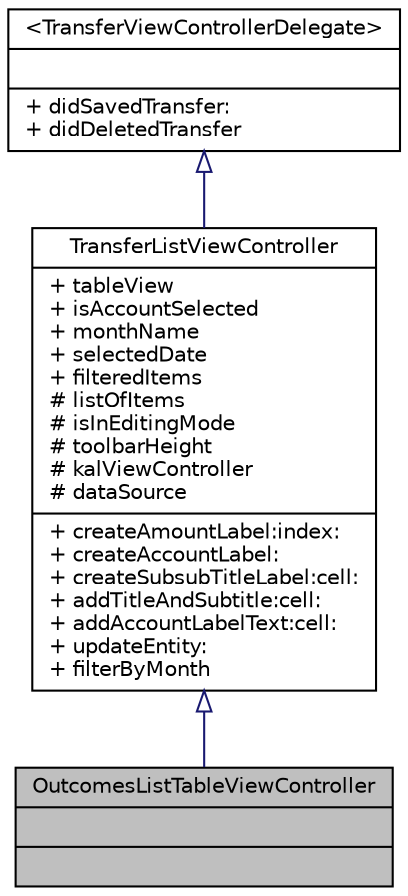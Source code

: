 digraph G
{
  edge [fontname="Helvetica",fontsize="10",labelfontname="Helvetica",labelfontsize="10"];
  node [fontname="Helvetica",fontsize="10",shape=record];
  Node1 [label="{OutcomesListTableViewController\n||}",height=0.2,width=0.4,color="black", fillcolor="grey75", style="filled" fontcolor="black"];
  Node2 -> Node1 [dir=back,color="midnightblue",fontsize="10",style="solid",arrowtail="empty",fontname="Helvetica"];
  Node2 [label="{TransferListViewController\n|+ tableView\l+ isAccountSelected\l+ monthName\l+ selectedDate\l+ filteredItems\l# listOfItems\l# isInEditingMode\l# toolbarHeight\l# kalViewController\l# dataSource\l|+ createAmountLabel:index:\l+ createAccountLabel:\l+ createSubsubTitleLabel:cell:\l+ addTitleAndSubtitle:cell:\l+ addAccountLabelText:cell:\l+ updateEntity:\l+ filterByMonth\l}",height=0.2,width=0.4,color="black", fillcolor="white", style="filled",URL="$interface_transfer_list_view_controller.html",tooltip="This is parent class for outcome/income lists."];
  Node3 -> Node2 [dir=back,color="midnightblue",fontsize="10",style="solid",arrowtail="empty",fontname="Helvetica"];
  Node3 [label="{\<TransferViewControllerDelegate\>\n||+ didSavedTransfer:\l+ didDeletedTransfer\l}",height=0.2,width=0.4,color="black", fillcolor="white", style="filled",URL="$protocol_transfer_view_controller_delegate-p.html",tooltip="handles operations within transfer view controller"];
}
